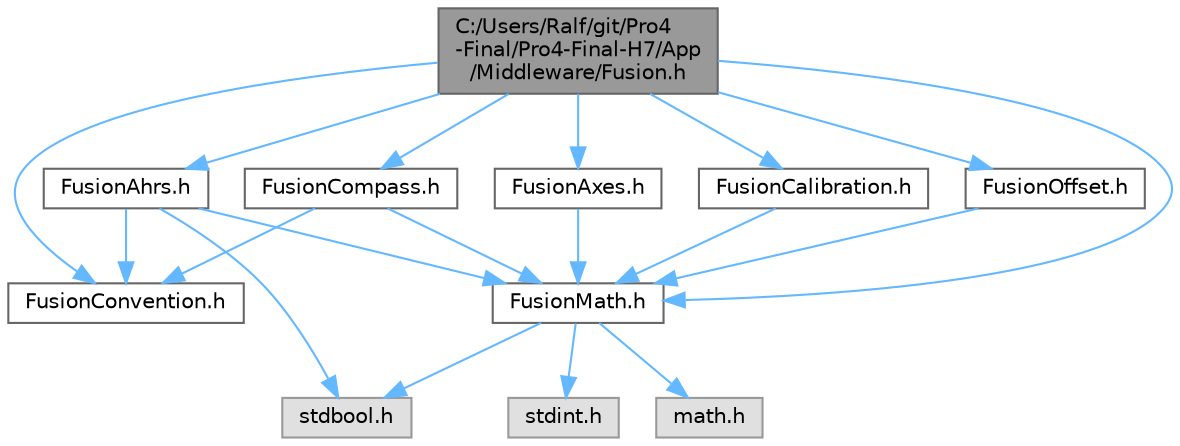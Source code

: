 digraph "C:/Users/Ralf/git/Pro4-Final/Pro4-Final-H7/App/Middleware/Fusion.h"
{
 // LATEX_PDF_SIZE
  bgcolor="transparent";
  edge [fontname=Helvetica,fontsize=10,labelfontname=Helvetica,labelfontsize=10];
  node [fontname=Helvetica,fontsize=10,shape=box,height=0.2,width=0.4];
  Node1 [id="Node000001",label="C:/Users/Ralf/git/Pro4\l-Final/Pro4-Final-H7/App\l/Middleware/Fusion.h",height=0.2,width=0.4,color="gray40", fillcolor="grey60", style="filled", fontcolor="black",tooltip="Main header file for the Fusion library. This is the only file that needs to be included when using t..."];
  Node1 -> Node2 [id="edge1_Node000001_Node000002",color="steelblue1",style="solid",tooltip=" "];
  Node2 [id="Node000002",label="FusionAhrs.h",height=0.2,width=0.4,color="grey40", fillcolor="white", style="filled",URL="$_fusion_ahrs_8h.html",tooltip="AHRS algorithm to combine gyroscope, accelerometer, and magnetometer measurements into a single measu..."];
  Node2 -> Node3 [id="edge2_Node000002_Node000003",color="steelblue1",style="solid",tooltip=" "];
  Node3 [id="Node000003",label="FusionConvention.h",height=0.2,width=0.4,color="grey40", fillcolor="white", style="filled",URL="$_fusion_convention_8h.html",tooltip="Earth axes convention."];
  Node2 -> Node4 [id="edge3_Node000002_Node000004",color="steelblue1",style="solid",tooltip=" "];
  Node4 [id="Node000004",label="FusionMath.h",height=0.2,width=0.4,color="grey40", fillcolor="white", style="filled",URL="$_fusion_math_8h.html",tooltip="Math library."];
  Node4 -> Node5 [id="edge4_Node000004_Node000005",color="steelblue1",style="solid",tooltip=" "];
  Node5 [id="Node000005",label="math.h",height=0.2,width=0.4,color="grey60", fillcolor="#E0E0E0", style="filled",tooltip=" "];
  Node4 -> Node6 [id="edge5_Node000004_Node000006",color="steelblue1",style="solid",tooltip=" "];
  Node6 [id="Node000006",label="stdbool.h",height=0.2,width=0.4,color="grey60", fillcolor="#E0E0E0", style="filled",tooltip=" "];
  Node4 -> Node7 [id="edge6_Node000004_Node000007",color="steelblue1",style="solid",tooltip=" "];
  Node7 [id="Node000007",label="stdint.h",height=0.2,width=0.4,color="grey60", fillcolor="#E0E0E0", style="filled",tooltip=" "];
  Node2 -> Node6 [id="edge7_Node000002_Node000006",color="steelblue1",style="solid",tooltip=" "];
  Node1 -> Node8 [id="edge8_Node000001_Node000008",color="steelblue1",style="solid",tooltip=" "];
  Node8 [id="Node000008",label="FusionAxes.h",height=0.2,width=0.4,color="grey40", fillcolor="white", style="filled",URL="$_fusion_axes_8h.html",tooltip="Swaps sensor axes for alignment with the body axes."];
  Node8 -> Node4 [id="edge9_Node000008_Node000004",color="steelblue1",style="solid",tooltip=" "];
  Node1 -> Node9 [id="edge10_Node000001_Node000009",color="steelblue1",style="solid",tooltip=" "];
  Node9 [id="Node000009",label="FusionCalibration.h",height=0.2,width=0.4,color="grey40", fillcolor="white", style="filled",URL="$_fusion_calibration_8h.html",tooltip="Gyroscope, accelerometer, and magnetometer calibration models."];
  Node9 -> Node4 [id="edge11_Node000009_Node000004",color="steelblue1",style="solid",tooltip=" "];
  Node1 -> Node10 [id="edge12_Node000001_Node000010",color="steelblue1",style="solid",tooltip=" "];
  Node10 [id="Node000010",label="FusionCompass.h",height=0.2,width=0.4,color="grey40", fillcolor="white", style="filled",URL="$_fusion_compass_8h.html",tooltip="Tilt-compensated compass to calculate the magnetic heading using accelerometer and magnetometer measu..."];
  Node10 -> Node3 [id="edge13_Node000010_Node000003",color="steelblue1",style="solid",tooltip=" "];
  Node10 -> Node4 [id="edge14_Node000010_Node000004",color="steelblue1",style="solid",tooltip=" "];
  Node1 -> Node3 [id="edge15_Node000001_Node000003",color="steelblue1",style="solid",tooltip=" "];
  Node1 -> Node4 [id="edge16_Node000001_Node000004",color="steelblue1",style="solid",tooltip=" "];
  Node1 -> Node11 [id="edge17_Node000001_Node000011",color="steelblue1",style="solid",tooltip=" "];
  Node11 [id="Node000011",label="FusionOffset.h",height=0.2,width=0.4,color="grey40", fillcolor="white", style="filled",URL="$_fusion_offset_8h.html",tooltip="Gyroscope offset correction algorithm for run-time calibration of the gyroscope offset."];
  Node11 -> Node4 [id="edge18_Node000011_Node000004",color="steelblue1",style="solid",tooltip=" "];
}
